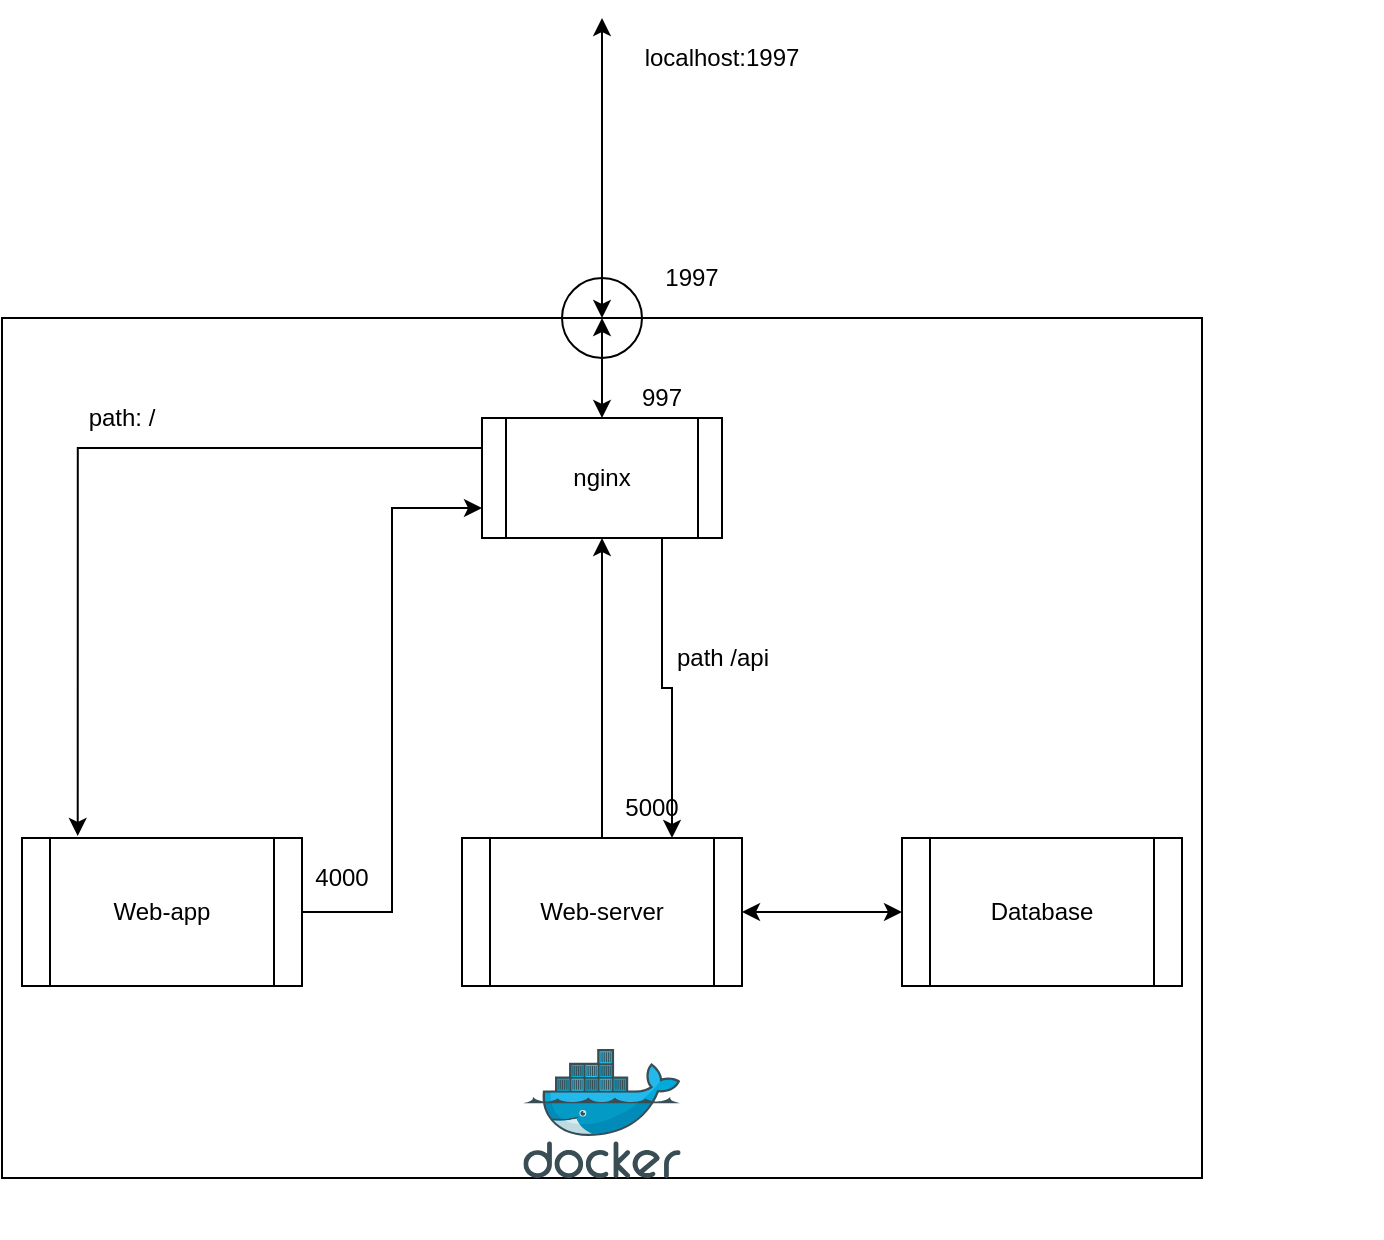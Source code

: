 <mxfile version="14.4.9" type="github" pages="2"><diagram id="Nerka0-a8FJyWfrzRXBk" name="PaperTrading Architecture"><mxGraphModel dx="1590" dy="774" grid="1" gridSize="10" guides="1" tooltips="1" connect="1" arrows="1" fold="1" page="1" pageScale="1" pageWidth="850" pageHeight="1100" math="0" shadow="0"><root><mxCell id="0"/><mxCell id="1" parent="0"/><mxCell id="YEdGL13nk-Bia6XvSqi6-48" value="" style="group" parent="1" vertex="1" connectable="0"><mxGeometry x="190" y="220" width="600" height="610" as="geometry"/></mxCell><mxCell id="YEdGL13nk-Bia6XvSqi6-12" value="" style="group" parent="YEdGL13nk-Bia6XvSqi6-48" vertex="1" connectable="0"><mxGeometry y="180" width="600" height="430" as="geometry"/></mxCell><mxCell id="YEdGL13nk-Bia6XvSqi6-49" value="" style="group" parent="YEdGL13nk-Bia6XvSqi6-12" vertex="1" connectable="0"><mxGeometry x="-90" y="-30" width="600" height="430" as="geometry"/></mxCell><mxCell id="YEdGL13nk-Bia6XvSqi6-11" value="" style="rounded=0;whiteSpace=wrap;html=1;" parent="YEdGL13nk-Bia6XvSqi6-49" vertex="1"><mxGeometry width="600" height="430" as="geometry"/></mxCell><mxCell id="YEdGL13nk-Bia6XvSqi6-2" value="" style="aspect=fixed;html=1;points=[];align=center;image;fontSize=12;image=img/lib/mscae/Docker.svg;" parent="YEdGL13nk-Bia6XvSqi6-49" vertex="1"><mxGeometry x="260.676" y="365.5" width="78.655" height="64.497" as="geometry"/></mxCell><mxCell id="YEdGL13nk-Bia6XvSqi6-13" value="Web-app" style="shape=process;whiteSpace=wrap;html=1;backgroundOutline=1;" parent="YEdGL13nk-Bia6XvSqi6-49" vertex="1"><mxGeometry x="10" y="260" width="140" height="74" as="geometry"/></mxCell><mxCell id="YEdGL13nk-Bia6XvSqi6-21" value="Web-server" style="shape=process;whiteSpace=wrap;html=1;backgroundOutline=1;" parent="YEdGL13nk-Bia6XvSqi6-49" vertex="1"><mxGeometry x="230" y="260" width="140" height="74" as="geometry"/></mxCell><mxCell id="YEdGL13nk-Bia6XvSqi6-23" value="Database" style="shape=process;whiteSpace=wrap;html=1;backgroundOutline=1;" parent="YEdGL13nk-Bia6XvSqi6-49" vertex="1"><mxGeometry x="450" y="260" width="140" height="74" as="geometry"/></mxCell><mxCell id="YEdGL13nk-Bia6XvSqi6-42" style="edgeStyle=orthogonalEdgeStyle;rounded=0;orthogonalLoop=1;jettySize=auto;html=1;exitX=0.75;exitY=1;exitDx=0;exitDy=0;entryX=0.75;entryY=0;entryDx=0;entryDy=0;" parent="YEdGL13nk-Bia6XvSqi6-49" source="YEdGL13nk-Bia6XvSqi6-24" target="YEdGL13nk-Bia6XvSqi6-21" edge="1"><mxGeometry relative="1" as="geometry"/></mxCell><mxCell id="YEdGL13nk-Bia6XvSqi6-44" style="edgeStyle=orthogonalEdgeStyle;rounded=0;orthogonalLoop=1;jettySize=auto;html=1;exitX=0;exitY=0.25;exitDx=0;exitDy=0;entryX=0.199;entryY=-0.014;entryDx=0;entryDy=0;entryPerimeter=0;" parent="YEdGL13nk-Bia6XvSqi6-49" source="YEdGL13nk-Bia6XvSqi6-24" target="YEdGL13nk-Bia6XvSqi6-13" edge="1"><mxGeometry relative="1" as="geometry"/></mxCell><mxCell id="YEdGL13nk-Bia6XvSqi6-24" value="nginx" style="shape=process;whiteSpace=wrap;html=1;backgroundOutline=1;" parent="YEdGL13nk-Bia6XvSqi6-49" vertex="1"><mxGeometry x="240" y="50" width="120" height="60" as="geometry"/></mxCell><mxCell id="YEdGL13nk-Bia6XvSqi6-27" value="5000" style="text;html=1;strokeColor=none;fillColor=none;align=center;verticalAlign=middle;whiteSpace=wrap;rounded=0;" parent="YEdGL13nk-Bia6XvSqi6-49" vertex="1"><mxGeometry x="305" y="235" width="40" height="20" as="geometry"/></mxCell><mxCell id="YEdGL13nk-Bia6XvSqi6-28" value="4000" style="text;html=1;strokeColor=none;fillColor=none;align=center;verticalAlign=middle;whiteSpace=wrap;rounded=0;" parent="YEdGL13nk-Bia6XvSqi6-49" vertex="1"><mxGeometry x="150" y="270" width="40" height="20" as="geometry"/></mxCell><mxCell id="YEdGL13nk-Bia6XvSqi6-25" style="edgeStyle=orthogonalEdgeStyle;rounded=0;orthogonalLoop=1;jettySize=auto;html=1;exitX=1;exitY=0.5;exitDx=0;exitDy=0;entryX=0;entryY=0.75;entryDx=0;entryDy=0;" parent="YEdGL13nk-Bia6XvSqi6-49" source="YEdGL13nk-Bia6XvSqi6-13" target="YEdGL13nk-Bia6XvSqi6-24" edge="1"><mxGeometry relative="1" as="geometry"/></mxCell><mxCell id="YEdGL13nk-Bia6XvSqi6-30" value="" style="endArrow=classic;startArrow=classic;html=1;entryX=0.5;entryY=0;entryDx=0;entryDy=0;exitX=0.5;exitY=0;exitDx=0;exitDy=0;" parent="YEdGL13nk-Bia6XvSqi6-49" source="YEdGL13nk-Bia6XvSqi6-24" target="YEdGL13nk-Bia6XvSqi6-11" edge="1"><mxGeometry width="50" height="50" relative="1" as="geometry"><mxPoint x="250" y="240" as="sourcePoint"/><mxPoint x="300" y="180" as="targetPoint"/></mxGeometry></mxCell><mxCell id="YEdGL13nk-Bia6XvSqi6-36" value="997" style="text;html=1;strokeColor=none;fillColor=none;align=center;verticalAlign=middle;whiteSpace=wrap;rounded=0;" parent="YEdGL13nk-Bia6XvSqi6-49" vertex="1"><mxGeometry x="310" y="30" width="40" height="20" as="geometry"/></mxCell><mxCell id="YEdGL13nk-Bia6XvSqi6-43" value="path /api" style="text;html=1;strokeColor=none;fillColor=none;align=center;verticalAlign=middle;whiteSpace=wrap;rounded=0;" parent="YEdGL13nk-Bia6XvSqi6-49" vertex="1"><mxGeometry x="330" y="160" width="61" height="20" as="geometry"/></mxCell><mxCell id="YEdGL13nk-Bia6XvSqi6-45" value="path: /" style="text;html=1;strokeColor=none;fillColor=none;align=center;verticalAlign=middle;whiteSpace=wrap;rounded=0;" parent="YEdGL13nk-Bia6XvSqi6-49" vertex="1"><mxGeometry x="40" y="40" width="40" height="20" as="geometry"/></mxCell><mxCell id="YEdGL13nk-Bia6XvSqi6-26" style="edgeStyle=orthogonalEdgeStyle;rounded=0;orthogonalLoop=1;jettySize=auto;html=1;" parent="YEdGL13nk-Bia6XvSqi6-49" source="YEdGL13nk-Bia6XvSqi6-21" target="YEdGL13nk-Bia6XvSqi6-24" edge="1"><mxGeometry relative="1" as="geometry"/></mxCell><mxCell id="YEdGL13nk-Bia6XvSqi6-47" value="" style="endArrow=classic;startArrow=classic;html=1;exitX=1;exitY=0.5;exitDx=0;exitDy=0;entryX=0;entryY=0.5;entryDx=0;entryDy=0;" parent="YEdGL13nk-Bia6XvSqi6-49" source="YEdGL13nk-Bia6XvSqi6-21" target="YEdGL13nk-Bia6XvSqi6-23" edge="1"><mxGeometry width="50" height="50" relative="1" as="geometry"><mxPoint x="250" y="230" as="sourcePoint"/><mxPoint x="300" y="180" as="targetPoint"/></mxGeometry></mxCell><mxCell id="YEdGL13nk-Bia6XvSqi6-29" value="" style="endArrow=classic;startArrow=classic;html=1;" parent="YEdGL13nk-Bia6XvSqi6-48" source="YEdGL13nk-Bia6XvSqi6-11" edge="1"><mxGeometry width="50" height="50" relative="1" as="geometry"><mxPoint x="160" y="390" as="sourcePoint"/><mxPoint x="210" as="targetPoint"/></mxGeometry></mxCell><mxCell id="YEdGL13nk-Bia6XvSqi6-31" value="localhost:1997" style="text;html=1;strokeColor=none;fillColor=none;align=center;verticalAlign=middle;whiteSpace=wrap;rounded=0;" parent="YEdGL13nk-Bia6XvSqi6-48" vertex="1"><mxGeometry x="250" y="10" width="40" height="20" as="geometry"/></mxCell><mxCell id="YEdGL13nk-Bia6XvSqi6-38" value="" style="ellipse;whiteSpace=wrap;html=1;aspect=fixed;fillColor=none;" parent="YEdGL13nk-Bia6XvSqi6-48" vertex="1"><mxGeometry x="190" y="130" width="40" height="40" as="geometry"/></mxCell><mxCell id="YEdGL13nk-Bia6XvSqi6-40" value="1997" style="text;html=1;strokeColor=none;fillColor=none;align=center;verticalAlign=middle;whiteSpace=wrap;rounded=0;" parent="YEdGL13nk-Bia6XvSqi6-48" vertex="1"><mxGeometry x="235" y="120" width="40" height="20" as="geometry"/></mxCell></root></mxGraphModel></diagram><diagram id="puHPa1zCfv9SQwPvRu-j" name="Page-2"><mxGraphModel dx="1590" dy="808" grid="1" gridSize="10" guides="1" tooltips="1" connect="1" arrows="1" fold="1" page="1" pageScale="1" pageWidth="850" pageHeight="1100" math="0" shadow="0"><root><mxCell id="AWekFwNF2ZX7yyvTamNy-0"/><mxCell id="AWekFwNF2ZX7yyvTamNy-1" parent="AWekFwNF2ZX7yyvTamNy-0"/></root></mxGraphModel></diagram></mxfile>